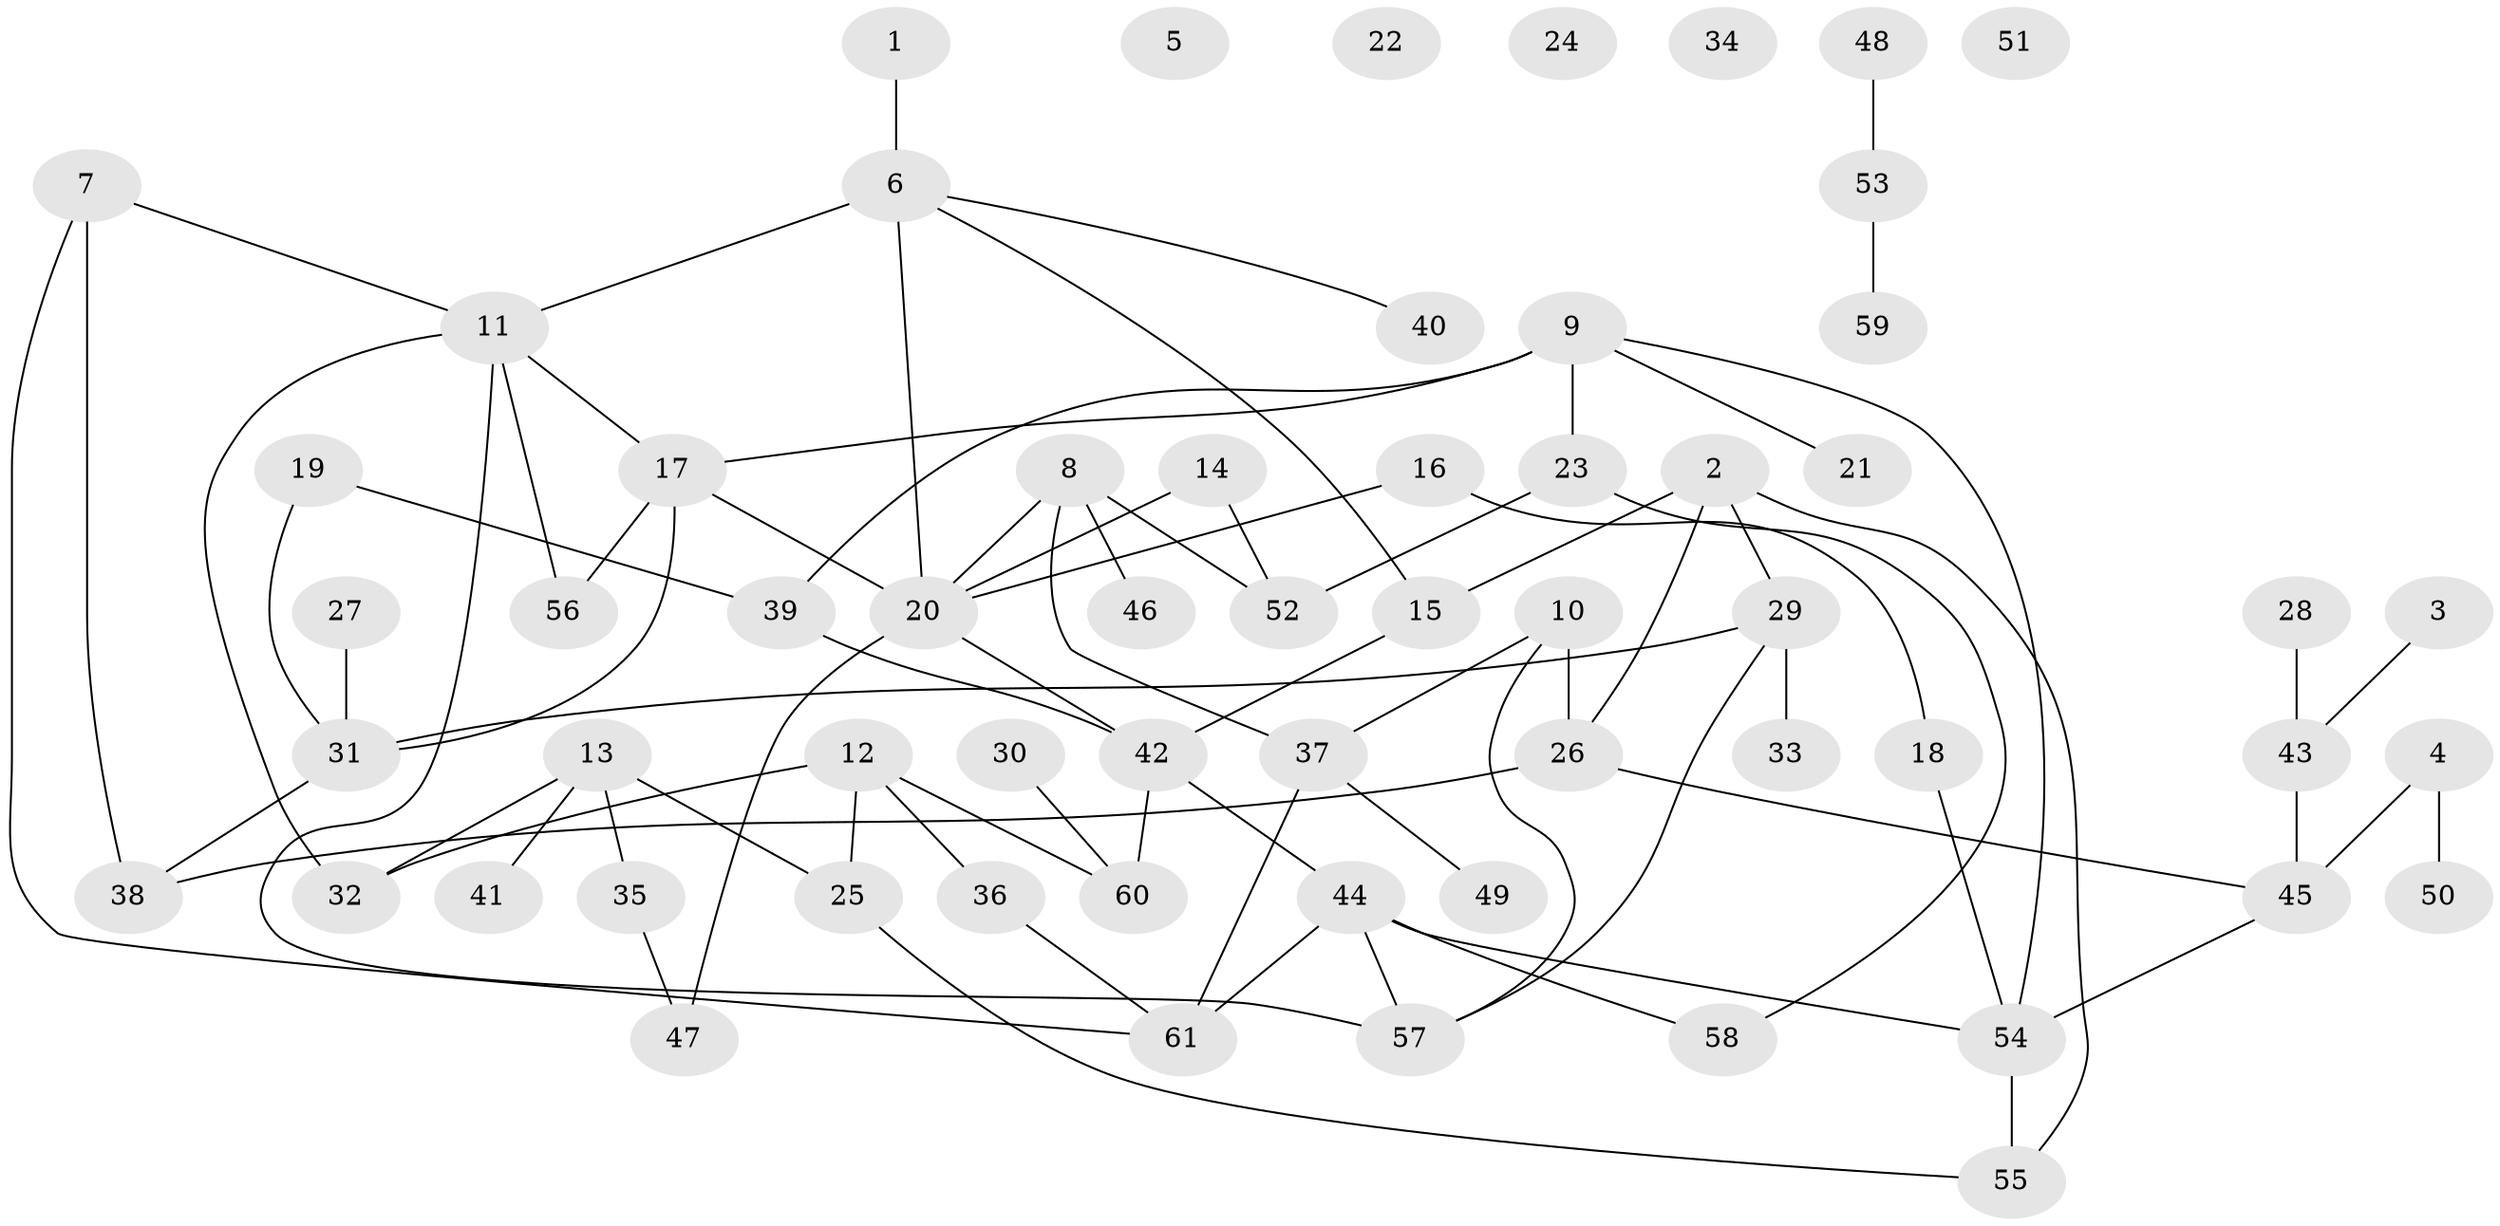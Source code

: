 // Generated by graph-tools (version 1.1) at 2025/49/03/09/25 03:49:11]
// undirected, 61 vertices, 80 edges
graph export_dot {
graph [start="1"]
  node [color=gray90,style=filled];
  1;
  2;
  3;
  4;
  5;
  6;
  7;
  8;
  9;
  10;
  11;
  12;
  13;
  14;
  15;
  16;
  17;
  18;
  19;
  20;
  21;
  22;
  23;
  24;
  25;
  26;
  27;
  28;
  29;
  30;
  31;
  32;
  33;
  34;
  35;
  36;
  37;
  38;
  39;
  40;
  41;
  42;
  43;
  44;
  45;
  46;
  47;
  48;
  49;
  50;
  51;
  52;
  53;
  54;
  55;
  56;
  57;
  58;
  59;
  60;
  61;
  1 -- 6;
  2 -- 15;
  2 -- 26;
  2 -- 29;
  2 -- 55;
  3 -- 43;
  4 -- 45;
  4 -- 50;
  6 -- 11;
  6 -- 15;
  6 -- 20;
  6 -- 40;
  7 -- 11;
  7 -- 38;
  7 -- 61;
  8 -- 20;
  8 -- 37;
  8 -- 46;
  8 -- 52;
  9 -- 17;
  9 -- 21;
  9 -- 23;
  9 -- 39;
  9 -- 54;
  10 -- 26;
  10 -- 37;
  10 -- 57;
  11 -- 17;
  11 -- 32;
  11 -- 56;
  11 -- 57;
  12 -- 25;
  12 -- 32;
  12 -- 36;
  12 -- 60;
  13 -- 25;
  13 -- 32;
  13 -- 35;
  13 -- 41;
  14 -- 20;
  14 -- 52;
  15 -- 42;
  16 -- 18;
  16 -- 20;
  17 -- 20;
  17 -- 31;
  17 -- 56;
  18 -- 54;
  19 -- 31;
  19 -- 39;
  20 -- 42;
  20 -- 47;
  23 -- 52;
  23 -- 58;
  25 -- 55;
  26 -- 38;
  26 -- 45;
  27 -- 31;
  28 -- 43;
  29 -- 31;
  29 -- 33;
  29 -- 57;
  30 -- 60;
  31 -- 38;
  35 -- 47;
  36 -- 61;
  37 -- 49;
  37 -- 61;
  39 -- 42;
  42 -- 44;
  42 -- 60;
  43 -- 45;
  44 -- 54;
  44 -- 57;
  44 -- 58;
  44 -- 61;
  45 -- 54;
  48 -- 53;
  53 -- 59;
  54 -- 55;
}
